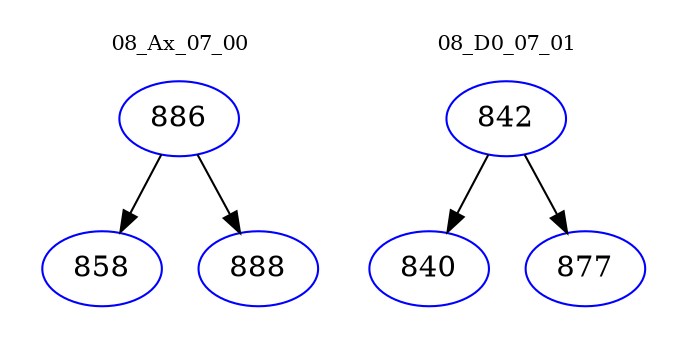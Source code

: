 digraph{
subgraph cluster_0 {
color = white
label = "08_Ax_07_00";
fontsize=10;
T0_886 [label="886", color="blue"]
T0_886 -> T0_858 [color="black"]
T0_858 [label="858", color="blue"]
T0_886 -> T0_888 [color="black"]
T0_888 [label="888", color="blue"]
}
subgraph cluster_1 {
color = white
label = "08_D0_07_01";
fontsize=10;
T1_842 [label="842", color="blue"]
T1_842 -> T1_840 [color="black"]
T1_840 [label="840", color="blue"]
T1_842 -> T1_877 [color="black"]
T1_877 [label="877", color="blue"]
}
}
